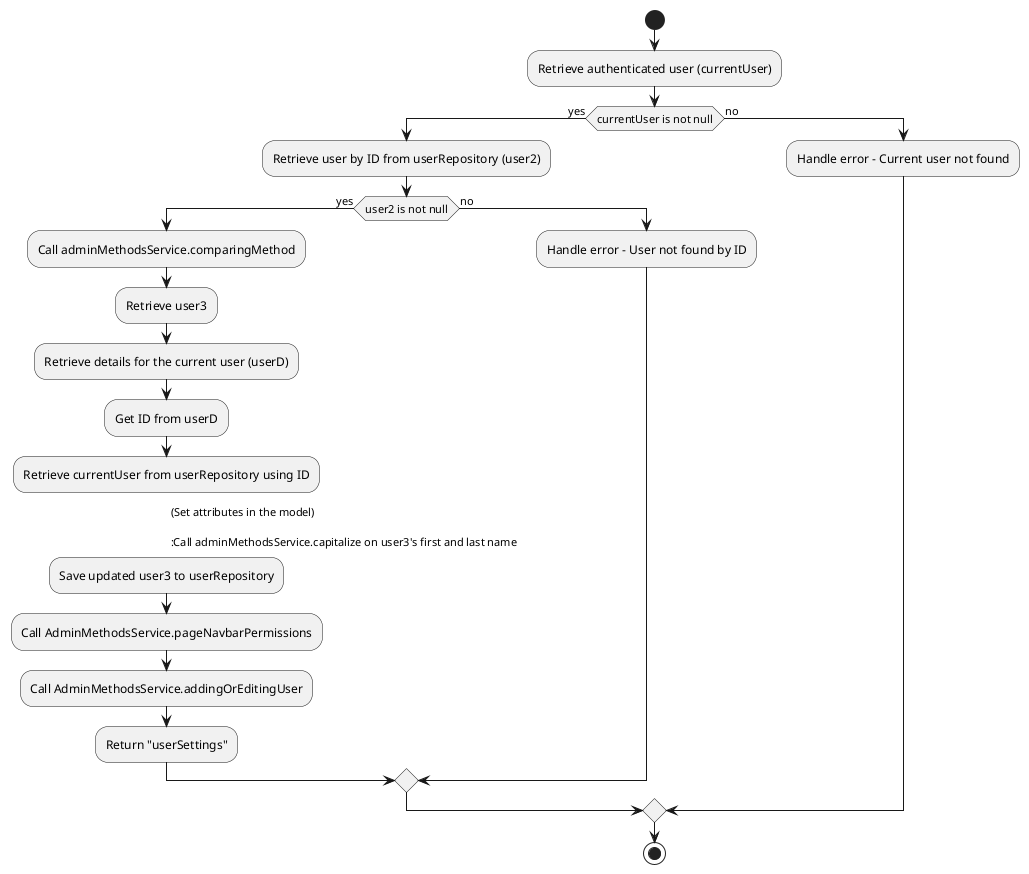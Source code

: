 @startuml

start
:Retrieve authenticated user (currentUser);

if (currentUser is not null) then (yes)
    :Retrieve user by ID from userRepository (user2);
    
    if (user2 is not null) then (yes)
        :Call adminMethodsService.comparingMethod;
        :Retrieve user3;

        :Retrieve details for the current user (userD);

        :Get ID from userD;

        :Retrieve currentUser from userRepository using ID;

        -[hidden]-> (Set attributes in the model)

        :Call adminMethodsService.capitalize on user3's first and last name;

        :Save updated user3 to userRepository;

        :Call AdminMethodsService.pageNavbarPermissions;
        :Call AdminMethodsService.addingOrEditingUser;

        :Return "userSettings";
    else (no)
        :Handle error - User not found by ID;
    endif
else (no)
    :Handle error - Current user not found;
endif

stop

@enduml
